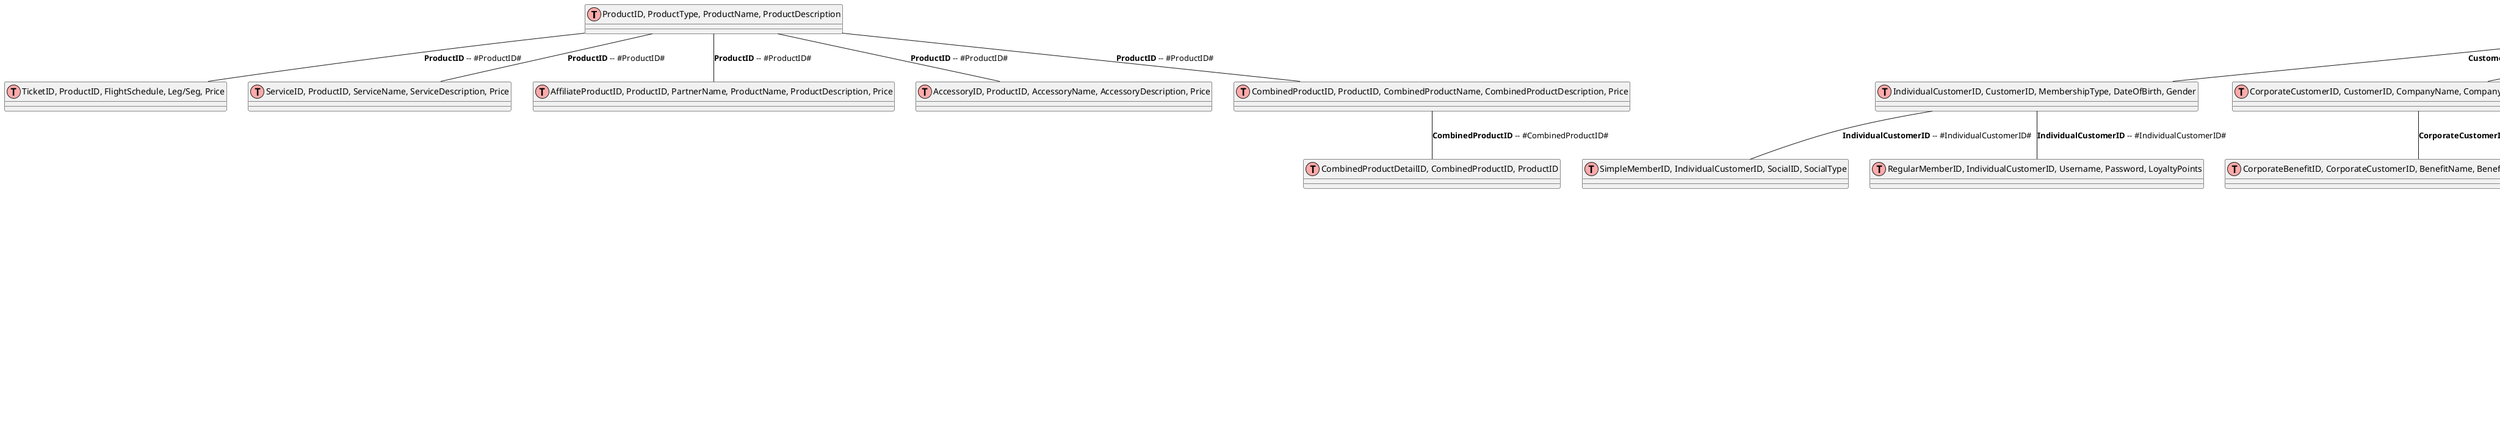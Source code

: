 @startuml

!define Table(name,desc) class name as "desc" << (T,#FFAAAA) >>
!define primary_key(x) <b>x</b>
!define foreign_key(x) #x#
Table(상품,"ProductID, ProductType, ProductName, ProductDescription")
Table(항공권,"TicketID, ProductID, FlightSchedule, Leg/Seg, Price")
Table(부가서비스,"ServiceID, ProductID, ServiceName, ServiceDescription, Price")
Table(제휴상품,"AffiliateProductID, ProductID, PartnerName, ProductName, ProductDescription, Price")
Table(액세서리,"AccessoryID, ProductID, AccessoryName, AccessoryDescription, Price")
Table(결합상품,"CombinedProductID, ProductID, CombinedProductName, CombinedProductDescription, Price")
Table(결합상품구성상세,"CombinedProductDetailID, CombinedProductID, ProductID")
Table(고객,"CustomerID, CustomerType, Name, Email, Phone, Address")
Table(개인고객,"IndividualCustomerID, CustomerID, MembershipType, DateOfBirth, Gender")
Table(법인고객,"CorporateCustomerID, CustomerID, CompanyName, CompanyAddress, CompanyPhone")
Table(정회원,"RegularMemberID, IndividualCustomerID, Username, Password, LoyaltyPoints")
Table(간편회원,"SimpleMemberID, IndividualCustomerID, SocialID, SocialType")
Table(법인고객직원,"CorporateEmployeeID, CorporateCustomerID, EmployeeID")
Table(법인우대혜택,"CorporateBenefitID, CorporateCustomerID, BenefitName, BenefitDescription, DiscountRate")
Table(고객식별,"CustomerIdentificationID, CustomerID, IdentificationType, IdentificationNumber")
Table(선호비행정보,"PreferredFlightInfoID, CustomerID, PreferredAirline, PreferredSeatType, PreferredMeal")
Table(PNR,"PNR_ID, CustomerID, ReservationDate, ReservationStatus")
Table(PAX,"PAX_ID, PNR_ID, Name, Age, Contact")
Table(SEG,"SEG_ID, PNR_ID, DepartureAirport, ArrivalAirport, DepartureTime, ArrivalTime")
Table(부가서비스예약내역,"AdditionalServiceReservationID, PAX_ID, SEG_ID, ServiceID")
Table(SSR,"SSR_ID, PAX_ID, SEG_ID, SpecialServiceRequest")
Table(티켓,"TicketID, PAX_ID, SEG_ID, TicketStatus, IssueDate, Fare, Tax")
Table(결제수단,"PaymentMethodID, TicketID, PaymentType, PaymentAmount, PaymentDate")
Table(환불,"RefundID, TicketID, RefundAmount, RefundDate, RefundStatus")
Table(환불결제수단,"RefundPaymentMethodID, RefundID, PaymentType, PaymentAmount, PaymentDate")
Table(환불세금,"RefundTaxID, RefundID, TaxType, TaxAmount")
Table(환불운임,"RefundFareID, RefundID, FareAmount")
Table(출도착,"ArrivalDepartureID, DepartureAirport, ArrivalAirport, RouteInfo, AccumulatedMileage")
Table(운항계획,"FlightPlanID, FlightNumber, DepartureAirport, ArrivalAirport, DepartureTime, ArrivalTime, OperatingDays, AircraftType")
Table(비행편정보,"FlightInfoID, FlightNumber, DepartureDate, ArrivalDate, DepartureTime, ArrivalTime, AircraftType, Status")
Table(좌석등급,"CabinClassID, FlightInfoID, ClassCode, ClassName, TotalSeats, AvailableSeats")
Table(운임,"FareID, CabinClassID, FareType, FareAmount, FareRules")
Table(할인,"DiscountID, FareID, DiscountType, DiscountAmount, DiscountRules")
Table(공항,"AirportID, AirportName, AirportCode, City, Country, TimeZone")
Table(터미널,"TerminalID, AirportID, TerminalName, TerminalCode")
Table(게이트,"GateID, TerminalID, GateName, GateCode")
Table(기내서비스,"InflightServiceID, FlightInfoID, ServiceType, ServiceDescription")
Table(기내식,"InflightMealID, InflightServiceID, MealType, MealDescription")
Table(기내엔터테인먼트,"InflightEntertainmentID, InflightServiceID, EntertainmentType, EntertainmentDescription")
Table(항공사,"AirlineID, AirlineName, AirlineCode, Alliance, HubAirport, Country")
Table(코드공유,"CodeShareID, OperatingAirlineID, MarketingAirlineID, OperatingFlightNumber, MarketingFlightNumber")
Table(직원,"EmployeeID, Name, Position, Department, Email, Phone")
Table(승무원,"CrewID, EmployeeID, CrewType, FlightInfoID, DepartureDate, ArrivalDate")
Table(조종사,"PilotID, EmployeeID, LicenseNumber, FlightInfoID, DepartureDate, ArrivalDate")

고객 -- 개인고객: primary_key(CustomerID) -- foreign_key(CustomerID)
고객 -- 법인고객: primary_key(CustomerID) -- foreign_key(CustomerID)
개인고객 -- 정회원: primary_key(IndividualCustomerID) -- foreign_key(IndividualCustomerID)
개인고객 -- 간편회원: primary_key(IndividualCustomerID) -- foreign_key(IndividualCustomerID)
법인고객 -- 법인고객직원: primary_key(CorporateCustomerID) -- foreign_key(CorporateCustomerID)
법인고객 -- 법인우대혜택: primary_key(CorporateCustomerID) -- foreign_key(CorporateCustomerID)
고객 -- 고객식별: primary_key(CustomerID) -- foreign_key(CustomerID)
고객 -- 선호비행정보: primary_key(CustomerID) -- foreign_key(CustomerID)
고객 -- PNR: primary_key(CustomerID) -- foreign_key(CustomerID)
PNR -- PAX: primary_key(PNR_ID) -- foreign_key(PNR_ID)
PAX -- 부가서비스예약내역: primary_key(PAX_ID) -- foreign_key(PAX_ID)
PAX -- SSR: primary_key(PAX_ID) -- foreign_key(PAX_ID)
PAX -- 티켓: primary_key(PAX_ID) -- foreign_key(PAX_ID)
티켓 -- 결제수단: primary_key(TicketID) -- foreign_key(TicketID)
티켓 -- 환불: primary_key(TicketID) -- foreign_key(TicketID)
환불 -- 환불결제수단: primary_key(RefundID) -- foreign_key(RefundID)
환불 -- 환불세금: primary_key(RefundID) -- foreign_key(RefundID)
환불 -- 환불운임: primary_key(RefundID) -- foreign_key(RefundID)
SEG -- 부가서비스예약내역: primary_key(SEG_ID) -- foreign_key(SEG_ID)
SEG -- SSR: primary_key(SEG_ID) -- foreign_key(SEG_ID)
SEG -- 티켓: primary_key(SEG_ID) -- foreign_key(SEG_ID)
상품 -- 항공권: primary_key(ProductID) -- foreign_key(ProductID)
상품 -- 부가서비스: primary_key(ProductID) -- foreign_key(ProductID)
상품 -- 제휴상품: primary_key(ProductID) -- foreign_key(ProductID)
상품 -- 액세서리: primary_key(ProductID) -- foreign_key(ProductID)
상품 -- 결합상품: primary_key(ProductID) -- foreign_key(ProductID)
결합상품 -- 결합상품구성상세: primary_key(CombinedProductID) -- foreign_key(CombinedProductID)
공항 -- 터미널: primary_key(AirportID) -- foreign_key(AirportID)
터미널 -- 게이트: primary_key(TerminalID) -- foreign_key(TerminalID)
운항계획 -- 비행편정보: primary_key(FlightPlanID) -- foreign_key(FlightPlanID)
비행편정보 -- 좌석등급: primary_key(FlightInfoID) -- foreign_key(FlightInfoID)
좌석등급 -- 운임: primary_key(CabinClassID) -- foreign_key(CabinClassID)
운임 -- 할인: primary_key(FareID) -- foreign_key(FareID)
비행편정보 -- 기내서비스: primary_key(FlightInfoID) -- foreign_key(FlightInfoID)
기내서비스 -- 기내식: primary_key(InflightServiceID) -- foreign_key(InflightServiceID)
기내서비스 -- 기내엔터테인먼트: primary_key(InflightServiceID) -- foreign_key(InflightServiceID)
항공사 -- 코드공유: primary_key(AirlineID) -- foreign_key(OperatingAirlineID)
항공사 -- 코드공유: primary_key(AirlineID) -- foreign_key(MarketingAirlineID)
직원 -- 승무원: primary_key(EmployeeID) -- foreign_key(EmployeeID)
직원 -- 조종사: primary_key(EmployeeID) -- foreign_key(EmployeeID)

@enduml
